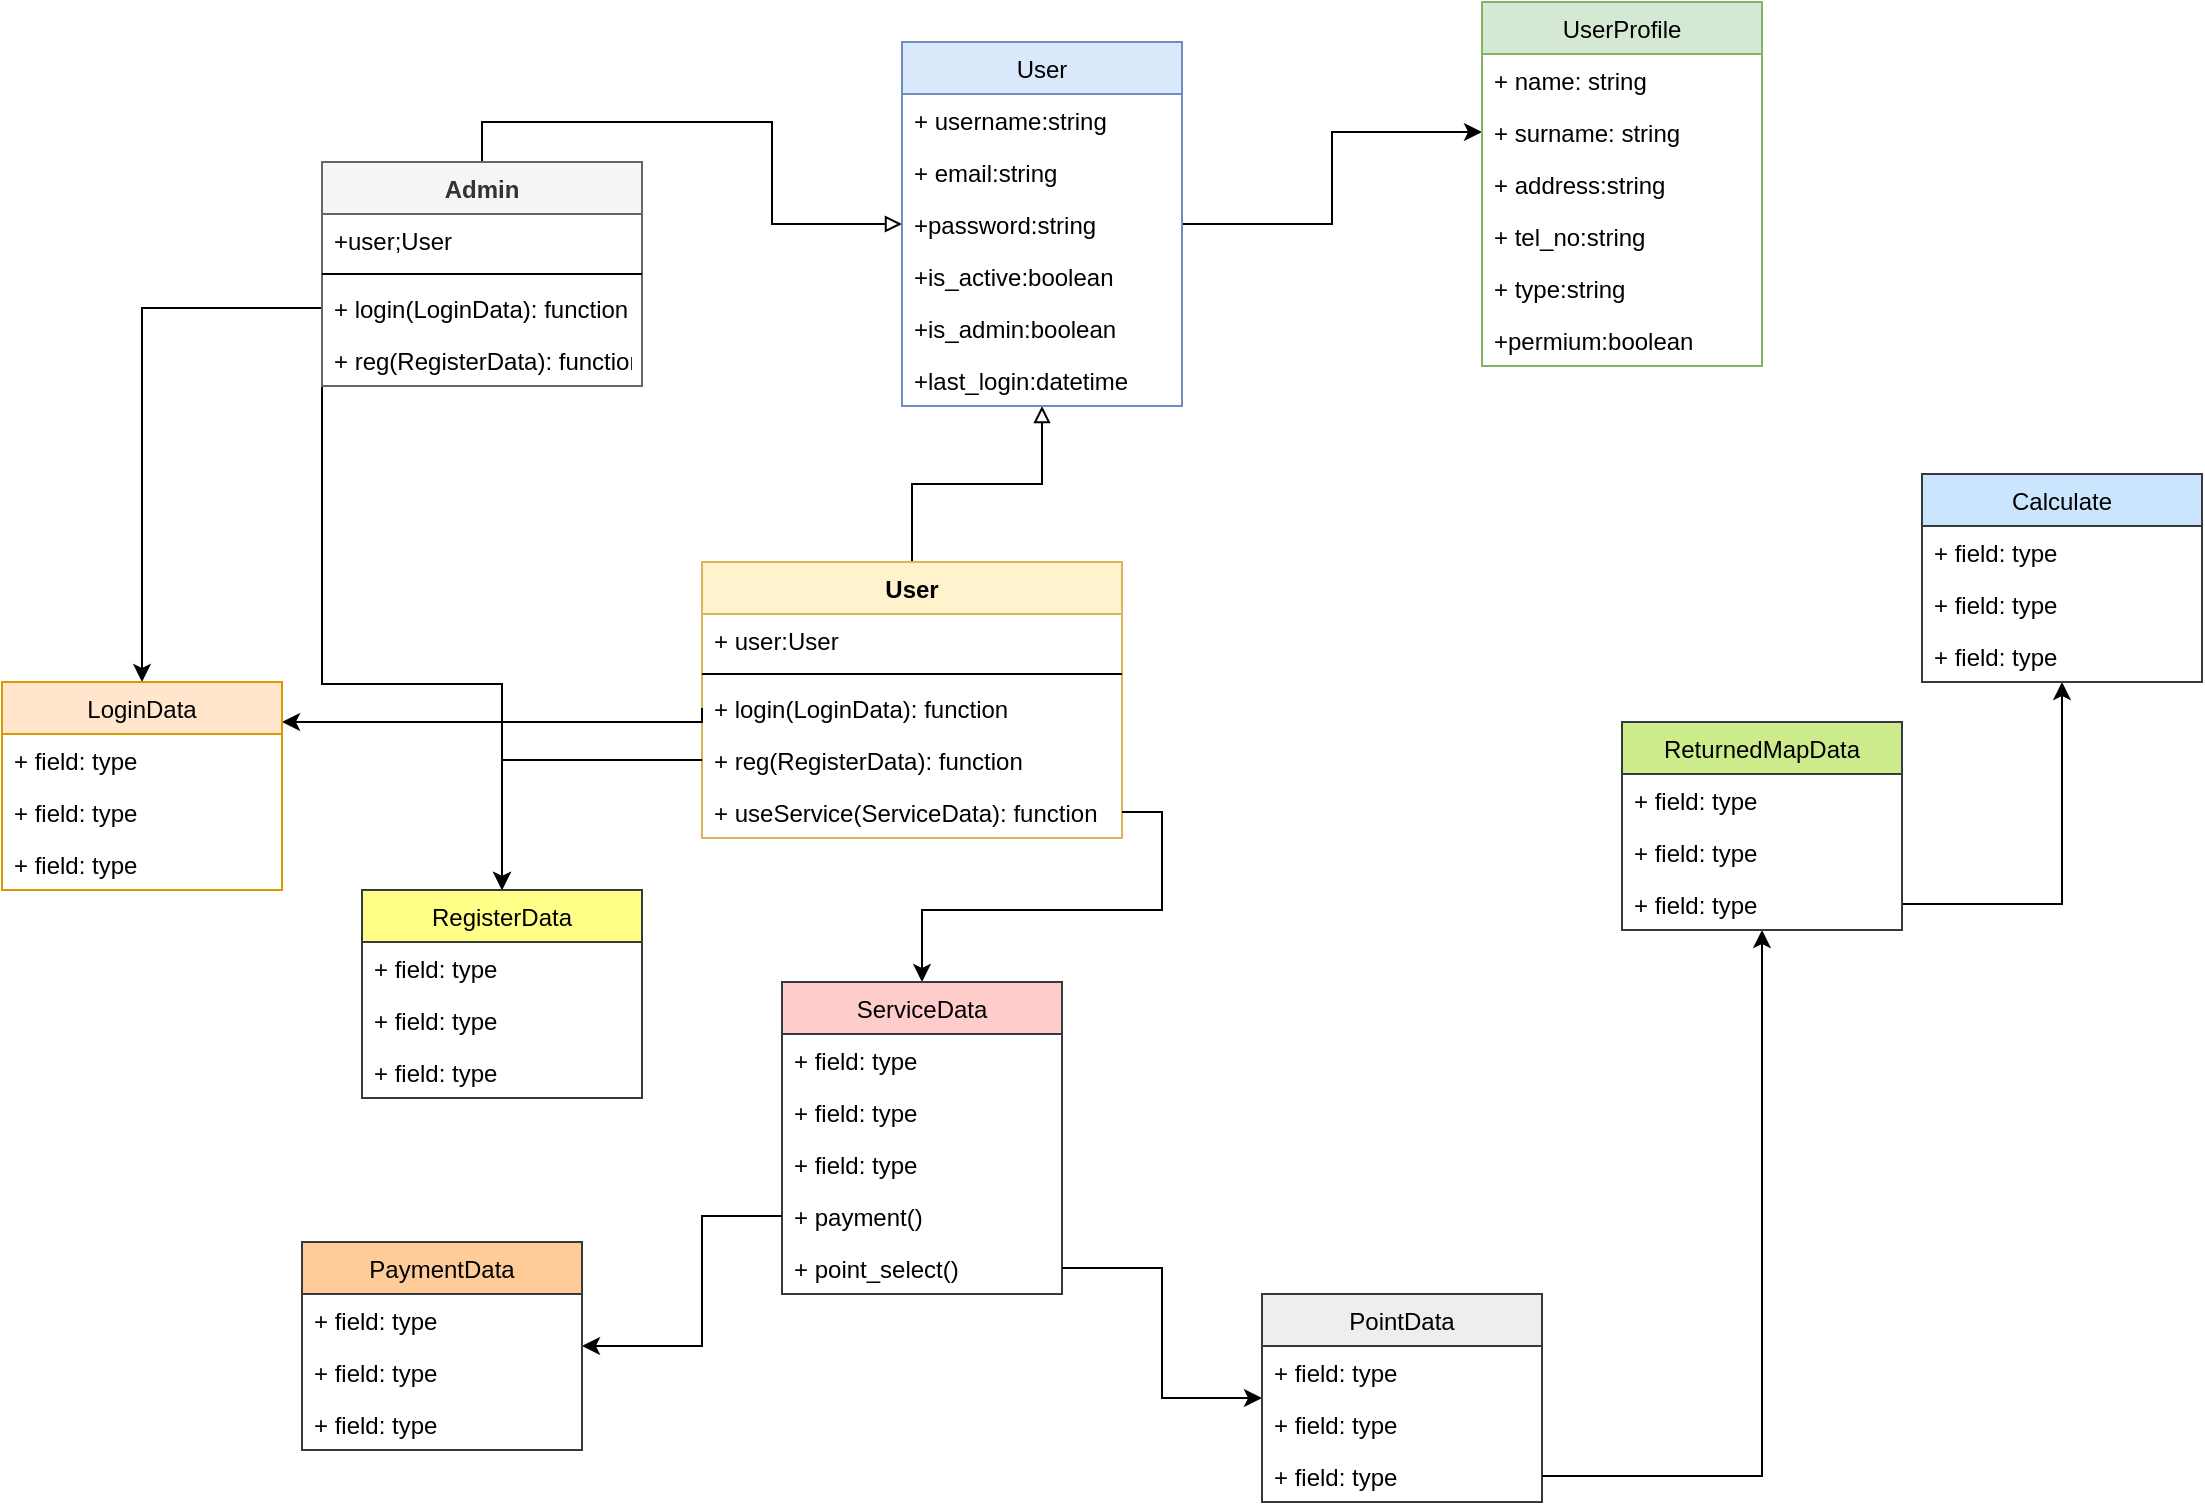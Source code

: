 <mxfile version="13.1.3" type="github">
  <diagram id="C5RBs43oDa-KdzZeNtuy" name="Page-1">
    <mxGraphModel dx="2249" dy="778" grid="1" gridSize="10" guides="1" tooltips="1" connect="1" arrows="1" fold="1" page="1" pageScale="1" pageWidth="827" pageHeight="1169" math="0" shadow="0">
      <root>
        <mxCell id="WIyWlLk6GJQsqaUBKTNV-0" />
        <mxCell id="WIyWlLk6GJQsqaUBKTNV-1" parent="WIyWlLk6GJQsqaUBKTNV-0" />
        <mxCell id="z4cQHZFlA8Na1MElDZbJ-13" style="edgeStyle=orthogonalEdgeStyle;rounded=0;orthogonalLoop=1;jettySize=auto;html=1;exitX=0.5;exitY=0;exitDx=0;exitDy=0;endArrow=block;endFill=0;" edge="1" parent="WIyWlLk6GJQsqaUBKTNV-1" source="z4cQHZFlA8Na1MElDZbJ-4" target="z4cQHZFlA8Na1MElDZbJ-0">
          <mxGeometry relative="1" as="geometry" />
        </mxCell>
        <mxCell id="z4cQHZFlA8Na1MElDZbJ-4" value="User" style="swimlane;fontStyle=1;align=center;verticalAlign=top;childLayout=stackLayout;horizontal=1;startSize=26;horizontalStack=0;resizeParent=1;resizeParentMax=0;resizeLast=0;collapsible=1;marginBottom=0;fillColor=#fff2cc;strokeColor=#d6b656;" vertex="1" parent="WIyWlLk6GJQsqaUBKTNV-1">
          <mxGeometry x="40" y="600" width="210" height="138" as="geometry" />
        </mxCell>
        <mxCell id="z4cQHZFlA8Na1MElDZbJ-5" value="+ user:User" style="text;strokeColor=none;fillColor=none;align=left;verticalAlign=top;spacingLeft=4;spacingRight=4;overflow=hidden;rotatable=0;points=[[0,0.5],[1,0.5]];portConstraint=eastwest;" vertex="1" parent="z4cQHZFlA8Na1MElDZbJ-4">
          <mxGeometry y="26" width="210" height="26" as="geometry" />
        </mxCell>
        <mxCell id="z4cQHZFlA8Na1MElDZbJ-6" value="" style="line;strokeWidth=1;fillColor=none;align=left;verticalAlign=middle;spacingTop=-1;spacingLeft=3;spacingRight=3;rotatable=0;labelPosition=right;points=[];portConstraint=eastwest;" vertex="1" parent="z4cQHZFlA8Na1MElDZbJ-4">
          <mxGeometry y="52" width="210" height="8" as="geometry" />
        </mxCell>
        <mxCell id="z4cQHZFlA8Na1MElDZbJ-7" value="+ login(LoginData): function" style="text;strokeColor=none;fillColor=none;align=left;verticalAlign=top;spacingLeft=4;spacingRight=4;overflow=hidden;rotatable=0;points=[[0,0.5],[1,0.5]];portConstraint=eastwest;" vertex="1" parent="z4cQHZFlA8Na1MElDZbJ-4">
          <mxGeometry y="60" width="210" height="26" as="geometry" />
        </mxCell>
        <mxCell id="z4cQHZFlA8Na1MElDZbJ-69" value="+ reg(RegisterData): function" style="text;strokeColor=none;fillColor=none;align=left;verticalAlign=top;spacingLeft=4;spacingRight=4;overflow=hidden;rotatable=0;points=[[0,0.5],[1,0.5]];portConstraint=eastwest;" vertex="1" parent="z4cQHZFlA8Na1MElDZbJ-4">
          <mxGeometry y="86" width="210" height="26" as="geometry" />
        </mxCell>
        <mxCell id="z4cQHZFlA8Na1MElDZbJ-73" value="+ useService(ServiceData): function" style="text;strokeColor=none;fillColor=none;align=left;verticalAlign=top;spacingLeft=4;spacingRight=4;overflow=hidden;rotatable=0;points=[[0,0.5],[1,0.5]];portConstraint=eastwest;" vertex="1" parent="z4cQHZFlA8Na1MElDZbJ-4">
          <mxGeometry y="112" width="210" height="26" as="geometry" />
        </mxCell>
        <mxCell id="z4cQHZFlA8Na1MElDZbJ-14" style="edgeStyle=orthogonalEdgeStyle;rounded=0;orthogonalLoop=1;jettySize=auto;html=1;exitX=0.5;exitY=0;exitDx=0;exitDy=0;endArrow=block;endFill=0;" edge="1" parent="WIyWlLk6GJQsqaUBKTNV-1" source="z4cQHZFlA8Na1MElDZbJ-8" target="z4cQHZFlA8Na1MElDZbJ-0">
          <mxGeometry relative="1" as="geometry" />
        </mxCell>
        <mxCell id="z4cQHZFlA8Na1MElDZbJ-19" style="edgeStyle=orthogonalEdgeStyle;rounded=0;orthogonalLoop=1;jettySize=auto;html=1;exitX=1;exitY=0.5;exitDx=0;exitDy=0;endArrow=classic;endFill=1;" edge="1" parent="WIyWlLk6GJQsqaUBKTNV-1" source="z4cQHZFlA8Na1MElDZbJ-0" target="z4cQHZFlA8Na1MElDZbJ-17">
          <mxGeometry relative="1" as="geometry" />
        </mxCell>
        <mxCell id="z4cQHZFlA8Na1MElDZbJ-0" value="User" style="swimlane;fontStyle=0;childLayout=stackLayout;horizontal=1;startSize=26;fillColor=#dae8fc;horizontalStack=0;resizeParent=1;resizeParentMax=0;resizeLast=0;collapsible=1;marginBottom=0;strokeColor=#6c8ebf;" vertex="1" parent="WIyWlLk6GJQsqaUBKTNV-1">
          <mxGeometry x="140" y="340" width="140" height="182" as="geometry" />
        </mxCell>
        <mxCell id="z4cQHZFlA8Na1MElDZbJ-1" value="+ username:string" style="text;strokeColor=none;fillColor=none;align=left;verticalAlign=top;spacingLeft=4;spacingRight=4;overflow=hidden;rotatable=0;points=[[0,0.5],[1,0.5]];portConstraint=eastwest;" vertex="1" parent="z4cQHZFlA8Na1MElDZbJ-0">
          <mxGeometry y="26" width="140" height="26" as="geometry" />
        </mxCell>
        <mxCell id="z4cQHZFlA8Na1MElDZbJ-2" value="+ email:string" style="text;strokeColor=none;fillColor=none;align=left;verticalAlign=top;spacingLeft=4;spacingRight=4;overflow=hidden;rotatable=0;points=[[0,0.5],[1,0.5]];portConstraint=eastwest;" vertex="1" parent="z4cQHZFlA8Na1MElDZbJ-0">
          <mxGeometry y="52" width="140" height="26" as="geometry" />
        </mxCell>
        <mxCell id="z4cQHZFlA8Na1MElDZbJ-3" value="+password:string" style="text;strokeColor=none;fillColor=none;align=left;verticalAlign=top;spacingLeft=4;spacingRight=4;overflow=hidden;rotatable=0;points=[[0,0.5],[1,0.5]];portConstraint=eastwest;" vertex="1" parent="z4cQHZFlA8Na1MElDZbJ-0">
          <mxGeometry y="78" width="140" height="26" as="geometry" />
        </mxCell>
        <mxCell id="z4cQHZFlA8Na1MElDZbJ-64" value="+is_active:boolean" style="text;strokeColor=none;fillColor=none;align=left;verticalAlign=top;spacingLeft=4;spacingRight=4;overflow=hidden;rotatable=0;points=[[0,0.5],[1,0.5]];portConstraint=eastwest;" vertex="1" parent="z4cQHZFlA8Na1MElDZbJ-0">
          <mxGeometry y="104" width="140" height="26" as="geometry" />
        </mxCell>
        <mxCell id="z4cQHZFlA8Na1MElDZbJ-65" value="+is_admin:boolean" style="text;strokeColor=none;fillColor=none;align=left;verticalAlign=top;spacingLeft=4;spacingRight=4;overflow=hidden;rotatable=0;points=[[0,0.5],[1,0.5]];portConstraint=eastwest;" vertex="1" parent="z4cQHZFlA8Na1MElDZbJ-0">
          <mxGeometry y="130" width="140" height="26" as="geometry" />
        </mxCell>
        <mxCell id="z4cQHZFlA8Na1MElDZbJ-66" value="+last_login:datetime" style="text;strokeColor=none;fillColor=none;align=left;verticalAlign=top;spacingLeft=4;spacingRight=4;overflow=hidden;rotatable=0;points=[[0,0.5],[1,0.5]];portConstraint=eastwest;" vertex="1" parent="z4cQHZFlA8Na1MElDZbJ-0">
          <mxGeometry y="156" width="140" height="26" as="geometry" />
        </mxCell>
        <mxCell id="z4cQHZFlA8Na1MElDZbJ-15" value="UserProfile" style="swimlane;fontStyle=0;childLayout=stackLayout;horizontal=1;startSize=26;fillColor=#d5e8d4;horizontalStack=0;resizeParent=1;resizeParentMax=0;resizeLast=0;collapsible=1;marginBottom=0;strokeColor=#82b366;" vertex="1" parent="WIyWlLk6GJQsqaUBKTNV-1">
          <mxGeometry x="430" y="320" width="140" height="182" as="geometry" />
        </mxCell>
        <mxCell id="z4cQHZFlA8Na1MElDZbJ-16" value="+ name: string" style="text;strokeColor=none;fillColor=none;align=left;verticalAlign=top;spacingLeft=4;spacingRight=4;overflow=hidden;rotatable=0;points=[[0,0.5],[1,0.5]];portConstraint=eastwest;" vertex="1" parent="z4cQHZFlA8Na1MElDZbJ-15">
          <mxGeometry y="26" width="140" height="26" as="geometry" />
        </mxCell>
        <mxCell id="z4cQHZFlA8Na1MElDZbJ-17" value="+ surname: string" style="text;strokeColor=none;fillColor=none;align=left;verticalAlign=top;spacingLeft=4;spacingRight=4;overflow=hidden;rotatable=0;points=[[0,0.5],[1,0.5]];portConstraint=eastwest;" vertex="1" parent="z4cQHZFlA8Na1MElDZbJ-15">
          <mxGeometry y="52" width="140" height="26" as="geometry" />
        </mxCell>
        <mxCell id="z4cQHZFlA8Na1MElDZbJ-18" value="+ address:string" style="text;strokeColor=none;fillColor=none;align=left;verticalAlign=top;spacingLeft=4;spacingRight=4;overflow=hidden;rotatable=0;points=[[0,0.5],[1,0.5]];portConstraint=eastwest;" vertex="1" parent="z4cQHZFlA8Na1MElDZbJ-15">
          <mxGeometry y="78" width="140" height="26" as="geometry" />
        </mxCell>
        <mxCell id="z4cQHZFlA8Na1MElDZbJ-59" value="+ tel_no:string" style="text;strokeColor=none;fillColor=none;align=left;verticalAlign=top;spacingLeft=4;spacingRight=4;overflow=hidden;rotatable=0;points=[[0,0.5],[1,0.5]];portConstraint=eastwest;" vertex="1" parent="z4cQHZFlA8Na1MElDZbJ-15">
          <mxGeometry y="104" width="140" height="26" as="geometry" />
        </mxCell>
        <mxCell id="z4cQHZFlA8Na1MElDZbJ-60" value="+ type:string" style="text;strokeColor=none;fillColor=none;align=left;verticalAlign=top;spacingLeft=4;spacingRight=4;overflow=hidden;rotatable=0;points=[[0,0.5],[1,0.5]];portConstraint=eastwest;" vertex="1" parent="z4cQHZFlA8Na1MElDZbJ-15">
          <mxGeometry y="130" width="140" height="26" as="geometry" />
        </mxCell>
        <mxCell id="z4cQHZFlA8Na1MElDZbJ-61" value="+permium:boolean" style="text;strokeColor=none;fillColor=none;align=left;verticalAlign=top;spacingLeft=4;spacingRight=4;overflow=hidden;rotatable=0;points=[[0,0.5],[1,0.5]];portConstraint=eastwest;" vertex="1" parent="z4cQHZFlA8Na1MElDZbJ-15">
          <mxGeometry y="156" width="140" height="26" as="geometry" />
        </mxCell>
        <mxCell id="z4cQHZFlA8Na1MElDZbJ-67" style="edgeStyle=orthogonalEdgeStyle;rounded=0;orthogonalLoop=1;jettySize=auto;html=1;exitX=0;exitY=0.5;exitDx=0;exitDy=0;entryX=1;entryY=0.192;entryDx=0;entryDy=0;endArrow=classic;endFill=1;entryPerimeter=0;" edge="1" parent="WIyWlLk6GJQsqaUBKTNV-1" source="z4cQHZFlA8Na1MElDZbJ-7" target="z4cQHZFlA8Na1MElDZbJ-24">
          <mxGeometry relative="1" as="geometry">
            <Array as="points">
              <mxPoint x="40" y="680" />
            </Array>
          </mxGeometry>
        </mxCell>
        <mxCell id="z4cQHZFlA8Na1MElDZbJ-68" style="edgeStyle=orthogonalEdgeStyle;rounded=0;orthogonalLoop=1;jettySize=auto;html=1;exitX=0;exitY=0.5;exitDx=0;exitDy=0;endArrow=classic;endFill=1;" edge="1" parent="WIyWlLk6GJQsqaUBKTNV-1" source="z4cQHZFlA8Na1MElDZbJ-11" target="z4cQHZFlA8Na1MElDZbJ-24">
          <mxGeometry relative="1" as="geometry" />
        </mxCell>
        <mxCell id="z4cQHZFlA8Na1MElDZbJ-71" style="edgeStyle=orthogonalEdgeStyle;rounded=0;orthogonalLoop=1;jettySize=auto;html=1;exitX=0;exitY=0.5;exitDx=0;exitDy=0;endArrow=classic;endFill=1;" edge="1" parent="WIyWlLk6GJQsqaUBKTNV-1" source="z4cQHZFlA8Na1MElDZbJ-70" target="z4cQHZFlA8Na1MElDZbJ-20">
          <mxGeometry relative="1" as="geometry">
            <Array as="points">
              <mxPoint x="-150" y="589" />
              <mxPoint x="-150" y="661" />
              <mxPoint x="-80" y="661" />
            </Array>
          </mxGeometry>
        </mxCell>
        <mxCell id="z4cQHZFlA8Na1MElDZbJ-24" value="LoginData" style="swimlane;fontStyle=0;childLayout=stackLayout;horizontal=1;startSize=26;fillColor=#ffe6cc;horizontalStack=0;resizeParent=1;resizeParentMax=0;resizeLast=0;collapsible=1;marginBottom=0;strokeColor=#d79b00;" vertex="1" parent="WIyWlLk6GJQsqaUBKTNV-1">
          <mxGeometry x="-310" y="660" width="140" height="104" as="geometry" />
        </mxCell>
        <mxCell id="z4cQHZFlA8Na1MElDZbJ-25" value="+ field: type" style="text;strokeColor=none;fillColor=none;align=left;verticalAlign=top;spacingLeft=4;spacingRight=4;overflow=hidden;rotatable=0;points=[[0,0.5],[1,0.5]];portConstraint=eastwest;" vertex="1" parent="z4cQHZFlA8Na1MElDZbJ-24">
          <mxGeometry y="26" width="140" height="26" as="geometry" />
        </mxCell>
        <mxCell id="z4cQHZFlA8Na1MElDZbJ-26" value="+ field: type" style="text;strokeColor=none;fillColor=none;align=left;verticalAlign=top;spacingLeft=4;spacingRight=4;overflow=hidden;rotatable=0;points=[[0,0.5],[1,0.5]];portConstraint=eastwest;" vertex="1" parent="z4cQHZFlA8Na1MElDZbJ-24">
          <mxGeometry y="52" width="140" height="26" as="geometry" />
        </mxCell>
        <mxCell id="z4cQHZFlA8Na1MElDZbJ-27" value="+ field: type" style="text;strokeColor=none;fillColor=none;align=left;verticalAlign=top;spacingLeft=4;spacingRight=4;overflow=hidden;rotatable=0;points=[[0,0.5],[1,0.5]];portConstraint=eastwest;" vertex="1" parent="z4cQHZFlA8Na1MElDZbJ-24">
          <mxGeometry y="78" width="140" height="26" as="geometry" />
        </mxCell>
        <mxCell id="z4cQHZFlA8Na1MElDZbJ-72" style="edgeStyle=orthogonalEdgeStyle;rounded=0;orthogonalLoop=1;jettySize=auto;html=1;exitX=0;exitY=0.5;exitDx=0;exitDy=0;endArrow=classic;endFill=1;" edge="1" parent="WIyWlLk6GJQsqaUBKTNV-1" source="z4cQHZFlA8Na1MElDZbJ-69" target="z4cQHZFlA8Na1MElDZbJ-20">
          <mxGeometry relative="1" as="geometry">
            <Array as="points">
              <mxPoint x="-60" y="699" />
            </Array>
          </mxGeometry>
        </mxCell>
        <mxCell id="z4cQHZFlA8Na1MElDZbJ-20" value="RegisterData" style="swimlane;fontStyle=0;childLayout=stackLayout;horizontal=1;startSize=26;fillColor=#ffff88;horizontalStack=0;resizeParent=1;resizeParentMax=0;resizeLast=0;collapsible=1;marginBottom=0;strokeColor=#36393d;" vertex="1" parent="WIyWlLk6GJQsqaUBKTNV-1">
          <mxGeometry x="-130" y="764" width="140" height="104" as="geometry" />
        </mxCell>
        <mxCell id="z4cQHZFlA8Na1MElDZbJ-21" value="+ field: type" style="text;strokeColor=none;fillColor=none;align=left;verticalAlign=top;spacingLeft=4;spacingRight=4;overflow=hidden;rotatable=0;points=[[0,0.5],[1,0.5]];portConstraint=eastwest;" vertex="1" parent="z4cQHZFlA8Na1MElDZbJ-20">
          <mxGeometry y="26" width="140" height="26" as="geometry" />
        </mxCell>
        <mxCell id="z4cQHZFlA8Na1MElDZbJ-22" value="+ field: type" style="text;strokeColor=none;fillColor=none;align=left;verticalAlign=top;spacingLeft=4;spacingRight=4;overflow=hidden;rotatable=0;points=[[0,0.5],[1,0.5]];portConstraint=eastwest;" vertex="1" parent="z4cQHZFlA8Na1MElDZbJ-20">
          <mxGeometry y="52" width="140" height="26" as="geometry" />
        </mxCell>
        <mxCell id="z4cQHZFlA8Na1MElDZbJ-23" value="+ field: type" style="text;strokeColor=none;fillColor=none;align=left;verticalAlign=top;spacingLeft=4;spacingRight=4;overflow=hidden;rotatable=0;points=[[0,0.5],[1,0.5]];portConstraint=eastwest;" vertex="1" parent="z4cQHZFlA8Na1MElDZbJ-20">
          <mxGeometry y="78" width="140" height="26" as="geometry" />
        </mxCell>
        <mxCell id="z4cQHZFlA8Na1MElDZbJ-8" value="Admin" style="swimlane;fontStyle=1;align=center;verticalAlign=top;childLayout=stackLayout;horizontal=1;startSize=26;horizontalStack=0;resizeParent=1;resizeParentMax=0;resizeLast=0;collapsible=1;marginBottom=0;fillColor=#f5f5f5;strokeColor=#666666;fontColor=#333333;" vertex="1" parent="WIyWlLk6GJQsqaUBKTNV-1">
          <mxGeometry x="-150" y="400" width="160" height="112" as="geometry" />
        </mxCell>
        <mxCell id="z4cQHZFlA8Na1MElDZbJ-9" value="+user;User&#xa;" style="text;strokeColor=none;fillColor=none;align=left;verticalAlign=top;spacingLeft=4;spacingRight=4;overflow=hidden;rotatable=0;points=[[0,0.5],[1,0.5]];portConstraint=eastwest;" vertex="1" parent="z4cQHZFlA8Na1MElDZbJ-8">
          <mxGeometry y="26" width="160" height="26" as="geometry" />
        </mxCell>
        <mxCell id="z4cQHZFlA8Na1MElDZbJ-10" value="" style="line;strokeWidth=1;fillColor=none;align=left;verticalAlign=middle;spacingTop=-1;spacingLeft=3;spacingRight=3;rotatable=0;labelPosition=right;points=[];portConstraint=eastwest;" vertex="1" parent="z4cQHZFlA8Na1MElDZbJ-8">
          <mxGeometry y="52" width="160" height="8" as="geometry" />
        </mxCell>
        <mxCell id="z4cQHZFlA8Na1MElDZbJ-11" value="+ login(LoginData): function" style="text;strokeColor=none;fillColor=none;align=left;verticalAlign=top;spacingLeft=4;spacingRight=4;overflow=hidden;rotatable=0;points=[[0,0.5],[1,0.5]];portConstraint=eastwest;" vertex="1" parent="z4cQHZFlA8Na1MElDZbJ-8">
          <mxGeometry y="60" width="160" height="26" as="geometry" />
        </mxCell>
        <mxCell id="z4cQHZFlA8Na1MElDZbJ-70" value="+ reg(RegisterData): function" style="text;strokeColor=none;fillColor=none;align=left;verticalAlign=top;spacingLeft=4;spacingRight=4;overflow=hidden;rotatable=0;points=[[0,0.5],[1,0.5]];portConstraint=eastwest;" vertex="1" parent="z4cQHZFlA8Na1MElDZbJ-8">
          <mxGeometry y="86" width="160" height="26" as="geometry" />
        </mxCell>
        <mxCell id="z4cQHZFlA8Na1MElDZbJ-75" style="edgeStyle=orthogonalEdgeStyle;rounded=0;orthogonalLoop=1;jettySize=auto;html=1;exitX=1;exitY=0.5;exitDx=0;exitDy=0;endArrow=classic;endFill=1;" edge="1" parent="WIyWlLk6GJQsqaUBKTNV-1" source="z4cQHZFlA8Na1MElDZbJ-73" target="z4cQHZFlA8Na1MElDZbJ-28">
          <mxGeometry relative="1" as="geometry" />
        </mxCell>
        <mxCell id="z4cQHZFlA8Na1MElDZbJ-28" value="ServiceData" style="swimlane;fontStyle=0;childLayout=stackLayout;horizontal=1;startSize=26;fillColor=#ffcccc;horizontalStack=0;resizeParent=1;resizeParentMax=0;resizeLast=0;collapsible=1;marginBottom=0;strokeColor=#36393d;" vertex="1" parent="WIyWlLk6GJQsqaUBKTNV-1">
          <mxGeometry x="80" y="810" width="140" height="156" as="geometry" />
        </mxCell>
        <mxCell id="z4cQHZFlA8Na1MElDZbJ-29" value="+ field: type" style="text;strokeColor=none;fillColor=none;align=left;verticalAlign=top;spacingLeft=4;spacingRight=4;overflow=hidden;rotatable=0;points=[[0,0.5],[1,0.5]];portConstraint=eastwest;" vertex="1" parent="z4cQHZFlA8Na1MElDZbJ-28">
          <mxGeometry y="26" width="140" height="26" as="geometry" />
        </mxCell>
        <mxCell id="z4cQHZFlA8Na1MElDZbJ-30" value="+ field: type" style="text;strokeColor=none;fillColor=none;align=left;verticalAlign=top;spacingLeft=4;spacingRight=4;overflow=hidden;rotatable=0;points=[[0,0.5],[1,0.5]];portConstraint=eastwest;" vertex="1" parent="z4cQHZFlA8Na1MElDZbJ-28">
          <mxGeometry y="52" width="140" height="26" as="geometry" />
        </mxCell>
        <mxCell id="z4cQHZFlA8Na1MElDZbJ-31" value="+ field: type" style="text;strokeColor=none;fillColor=none;align=left;verticalAlign=top;spacingLeft=4;spacingRight=4;overflow=hidden;rotatable=0;points=[[0,0.5],[1,0.5]];portConstraint=eastwest;" vertex="1" parent="z4cQHZFlA8Na1MElDZbJ-28">
          <mxGeometry y="78" width="140" height="26" as="geometry" />
        </mxCell>
        <mxCell id="z4cQHZFlA8Na1MElDZbJ-76" value="+ payment()" style="text;strokeColor=none;fillColor=none;align=left;verticalAlign=top;spacingLeft=4;spacingRight=4;overflow=hidden;rotatable=0;points=[[0,0.5],[1,0.5]];portConstraint=eastwest;" vertex="1" parent="z4cQHZFlA8Na1MElDZbJ-28">
          <mxGeometry y="104" width="140" height="26" as="geometry" />
        </mxCell>
        <mxCell id="z4cQHZFlA8Na1MElDZbJ-77" value="+ point_select()" style="text;strokeColor=none;fillColor=none;align=left;verticalAlign=top;spacingLeft=4;spacingRight=4;overflow=hidden;rotatable=0;points=[[0,0.5],[1,0.5]];portConstraint=eastwest;" vertex="1" parent="z4cQHZFlA8Na1MElDZbJ-28">
          <mxGeometry y="130" width="140" height="26" as="geometry" />
        </mxCell>
        <mxCell id="z4cQHZFlA8Na1MElDZbJ-78" style="edgeStyle=orthogonalEdgeStyle;rounded=0;orthogonalLoop=1;jettySize=auto;html=1;exitX=1;exitY=0.5;exitDx=0;exitDy=0;endArrow=classic;endFill=1;" edge="1" parent="WIyWlLk6GJQsqaUBKTNV-1" source="z4cQHZFlA8Na1MElDZbJ-77" target="z4cQHZFlA8Na1MElDZbJ-36">
          <mxGeometry relative="1" as="geometry" />
        </mxCell>
        <mxCell id="z4cQHZFlA8Na1MElDZbJ-36" value="PointData" style="swimlane;fontStyle=0;childLayout=stackLayout;horizontal=1;startSize=26;fillColor=#eeeeee;horizontalStack=0;resizeParent=1;resizeParentMax=0;resizeLast=0;collapsible=1;marginBottom=0;strokeColor=#36393d;" vertex="1" parent="WIyWlLk6GJQsqaUBKTNV-1">
          <mxGeometry x="320" y="966" width="140" height="104" as="geometry" />
        </mxCell>
        <mxCell id="z4cQHZFlA8Na1MElDZbJ-37" value="+ field: type" style="text;strokeColor=none;fillColor=none;align=left;verticalAlign=top;spacingLeft=4;spacingRight=4;overflow=hidden;rotatable=0;points=[[0,0.5],[1,0.5]];portConstraint=eastwest;" vertex="1" parent="z4cQHZFlA8Na1MElDZbJ-36">
          <mxGeometry y="26" width="140" height="26" as="geometry" />
        </mxCell>
        <mxCell id="z4cQHZFlA8Na1MElDZbJ-38" value="+ field: type" style="text;strokeColor=none;fillColor=none;align=left;verticalAlign=top;spacingLeft=4;spacingRight=4;overflow=hidden;rotatable=0;points=[[0,0.5],[1,0.5]];portConstraint=eastwest;" vertex="1" parent="z4cQHZFlA8Na1MElDZbJ-36">
          <mxGeometry y="52" width="140" height="26" as="geometry" />
        </mxCell>
        <mxCell id="z4cQHZFlA8Na1MElDZbJ-39" value="+ field: type" style="text;strokeColor=none;fillColor=none;align=left;verticalAlign=top;spacingLeft=4;spacingRight=4;overflow=hidden;rotatable=0;points=[[0,0.5],[1,0.5]];portConstraint=eastwest;" vertex="1" parent="z4cQHZFlA8Na1MElDZbJ-36">
          <mxGeometry y="78" width="140" height="26" as="geometry" />
        </mxCell>
        <mxCell id="z4cQHZFlA8Na1MElDZbJ-79" style="edgeStyle=orthogonalEdgeStyle;rounded=0;orthogonalLoop=1;jettySize=auto;html=1;endArrow=classic;endFill=1;" edge="1" parent="WIyWlLk6GJQsqaUBKTNV-1" source="z4cQHZFlA8Na1MElDZbJ-28" target="z4cQHZFlA8Na1MElDZbJ-32">
          <mxGeometry relative="1" as="geometry">
            <mxPoint x="110" y="1030" as="sourcePoint" />
            <Array as="points">
              <mxPoint x="40" y="927" />
              <mxPoint x="40" y="992" />
            </Array>
          </mxGeometry>
        </mxCell>
        <mxCell id="z4cQHZFlA8Na1MElDZbJ-80" style="edgeStyle=orthogonalEdgeStyle;rounded=0;orthogonalLoop=1;jettySize=auto;html=1;exitX=1;exitY=0.5;exitDx=0;exitDy=0;endArrow=classic;endFill=1;" edge="1" parent="WIyWlLk6GJQsqaUBKTNV-1" source="z4cQHZFlA8Na1MElDZbJ-39" target="z4cQHZFlA8Na1MElDZbJ-40">
          <mxGeometry relative="1" as="geometry" />
        </mxCell>
        <mxCell id="z4cQHZFlA8Na1MElDZbJ-81" style="edgeStyle=orthogonalEdgeStyle;rounded=0;orthogonalLoop=1;jettySize=auto;html=1;exitX=1;exitY=0.5;exitDx=0;exitDy=0;endArrow=classic;endFill=1;" edge="1" parent="WIyWlLk6GJQsqaUBKTNV-1" source="z4cQHZFlA8Na1MElDZbJ-43" target="z4cQHZFlA8Na1MElDZbJ-44">
          <mxGeometry relative="1" as="geometry" />
        </mxCell>
        <mxCell id="z4cQHZFlA8Na1MElDZbJ-40" value="ReturnedMapData" style="swimlane;fontStyle=0;childLayout=stackLayout;horizontal=1;startSize=26;fillColor=#cdeb8b;horizontalStack=0;resizeParent=1;resizeParentMax=0;resizeLast=0;collapsible=1;marginBottom=0;strokeColor=#36393d;" vertex="1" parent="WIyWlLk6GJQsqaUBKTNV-1">
          <mxGeometry x="500" y="680" width="140" height="104" as="geometry" />
        </mxCell>
        <mxCell id="z4cQHZFlA8Na1MElDZbJ-41" value="+ field: type" style="text;strokeColor=none;fillColor=none;align=left;verticalAlign=top;spacingLeft=4;spacingRight=4;overflow=hidden;rotatable=0;points=[[0,0.5],[1,0.5]];portConstraint=eastwest;" vertex="1" parent="z4cQHZFlA8Na1MElDZbJ-40">
          <mxGeometry y="26" width="140" height="26" as="geometry" />
        </mxCell>
        <mxCell id="z4cQHZFlA8Na1MElDZbJ-42" value="+ field: type" style="text;strokeColor=none;fillColor=none;align=left;verticalAlign=top;spacingLeft=4;spacingRight=4;overflow=hidden;rotatable=0;points=[[0,0.5],[1,0.5]];portConstraint=eastwest;" vertex="1" parent="z4cQHZFlA8Na1MElDZbJ-40">
          <mxGeometry y="52" width="140" height="26" as="geometry" />
        </mxCell>
        <mxCell id="z4cQHZFlA8Na1MElDZbJ-43" value="+ field: type" style="text;strokeColor=none;fillColor=none;align=left;verticalAlign=top;spacingLeft=4;spacingRight=4;overflow=hidden;rotatable=0;points=[[0,0.5],[1,0.5]];portConstraint=eastwest;" vertex="1" parent="z4cQHZFlA8Na1MElDZbJ-40">
          <mxGeometry y="78" width="140" height="26" as="geometry" />
        </mxCell>
        <mxCell id="z4cQHZFlA8Na1MElDZbJ-44" value="Calculate" style="swimlane;fontStyle=0;childLayout=stackLayout;horizontal=1;startSize=26;fillColor=#cce5ff;horizontalStack=0;resizeParent=1;resizeParentMax=0;resizeLast=0;collapsible=1;marginBottom=0;strokeColor=#36393d;" vertex="1" parent="WIyWlLk6GJQsqaUBKTNV-1">
          <mxGeometry x="650" y="556" width="140" height="104" as="geometry" />
        </mxCell>
        <mxCell id="z4cQHZFlA8Na1MElDZbJ-45" value="+ field: type" style="text;strokeColor=none;fillColor=none;align=left;verticalAlign=top;spacingLeft=4;spacingRight=4;overflow=hidden;rotatable=0;points=[[0,0.5],[1,0.5]];portConstraint=eastwest;" vertex="1" parent="z4cQHZFlA8Na1MElDZbJ-44">
          <mxGeometry y="26" width="140" height="26" as="geometry" />
        </mxCell>
        <mxCell id="z4cQHZFlA8Na1MElDZbJ-46" value="+ field: type" style="text;strokeColor=none;fillColor=none;align=left;verticalAlign=top;spacingLeft=4;spacingRight=4;overflow=hidden;rotatable=0;points=[[0,0.5],[1,0.5]];portConstraint=eastwest;" vertex="1" parent="z4cQHZFlA8Na1MElDZbJ-44">
          <mxGeometry y="52" width="140" height="26" as="geometry" />
        </mxCell>
        <mxCell id="z4cQHZFlA8Na1MElDZbJ-47" value="+ field: type" style="text;strokeColor=none;fillColor=none;align=left;verticalAlign=top;spacingLeft=4;spacingRight=4;overflow=hidden;rotatable=0;points=[[0,0.5],[1,0.5]];portConstraint=eastwest;" vertex="1" parent="z4cQHZFlA8Na1MElDZbJ-44">
          <mxGeometry y="78" width="140" height="26" as="geometry" />
        </mxCell>
        <mxCell id="z4cQHZFlA8Na1MElDZbJ-32" value="PaymentData" style="swimlane;fontStyle=0;childLayout=stackLayout;horizontal=1;startSize=26;fillColor=#ffcc99;horizontalStack=0;resizeParent=1;resizeParentMax=0;resizeLast=0;collapsible=1;marginBottom=0;strokeColor=#36393d;" vertex="1" parent="WIyWlLk6GJQsqaUBKTNV-1">
          <mxGeometry x="-160" y="940" width="140" height="104" as="geometry" />
        </mxCell>
        <mxCell id="z4cQHZFlA8Na1MElDZbJ-33" value="+ field: type" style="text;strokeColor=none;fillColor=none;align=left;verticalAlign=top;spacingLeft=4;spacingRight=4;overflow=hidden;rotatable=0;points=[[0,0.5],[1,0.5]];portConstraint=eastwest;" vertex="1" parent="z4cQHZFlA8Na1MElDZbJ-32">
          <mxGeometry y="26" width="140" height="26" as="geometry" />
        </mxCell>
        <mxCell id="z4cQHZFlA8Na1MElDZbJ-34" value="+ field: type" style="text;strokeColor=none;fillColor=none;align=left;verticalAlign=top;spacingLeft=4;spacingRight=4;overflow=hidden;rotatable=0;points=[[0,0.5],[1,0.5]];portConstraint=eastwest;" vertex="1" parent="z4cQHZFlA8Na1MElDZbJ-32">
          <mxGeometry y="52" width="140" height="26" as="geometry" />
        </mxCell>
        <mxCell id="z4cQHZFlA8Na1MElDZbJ-35" value="+ field: type" style="text;strokeColor=none;fillColor=none;align=left;verticalAlign=top;spacingLeft=4;spacingRight=4;overflow=hidden;rotatable=0;points=[[0,0.5],[1,0.5]];portConstraint=eastwest;" vertex="1" parent="z4cQHZFlA8Na1MElDZbJ-32">
          <mxGeometry y="78" width="140" height="26" as="geometry" />
        </mxCell>
      </root>
    </mxGraphModel>
  </diagram>
</mxfile>
